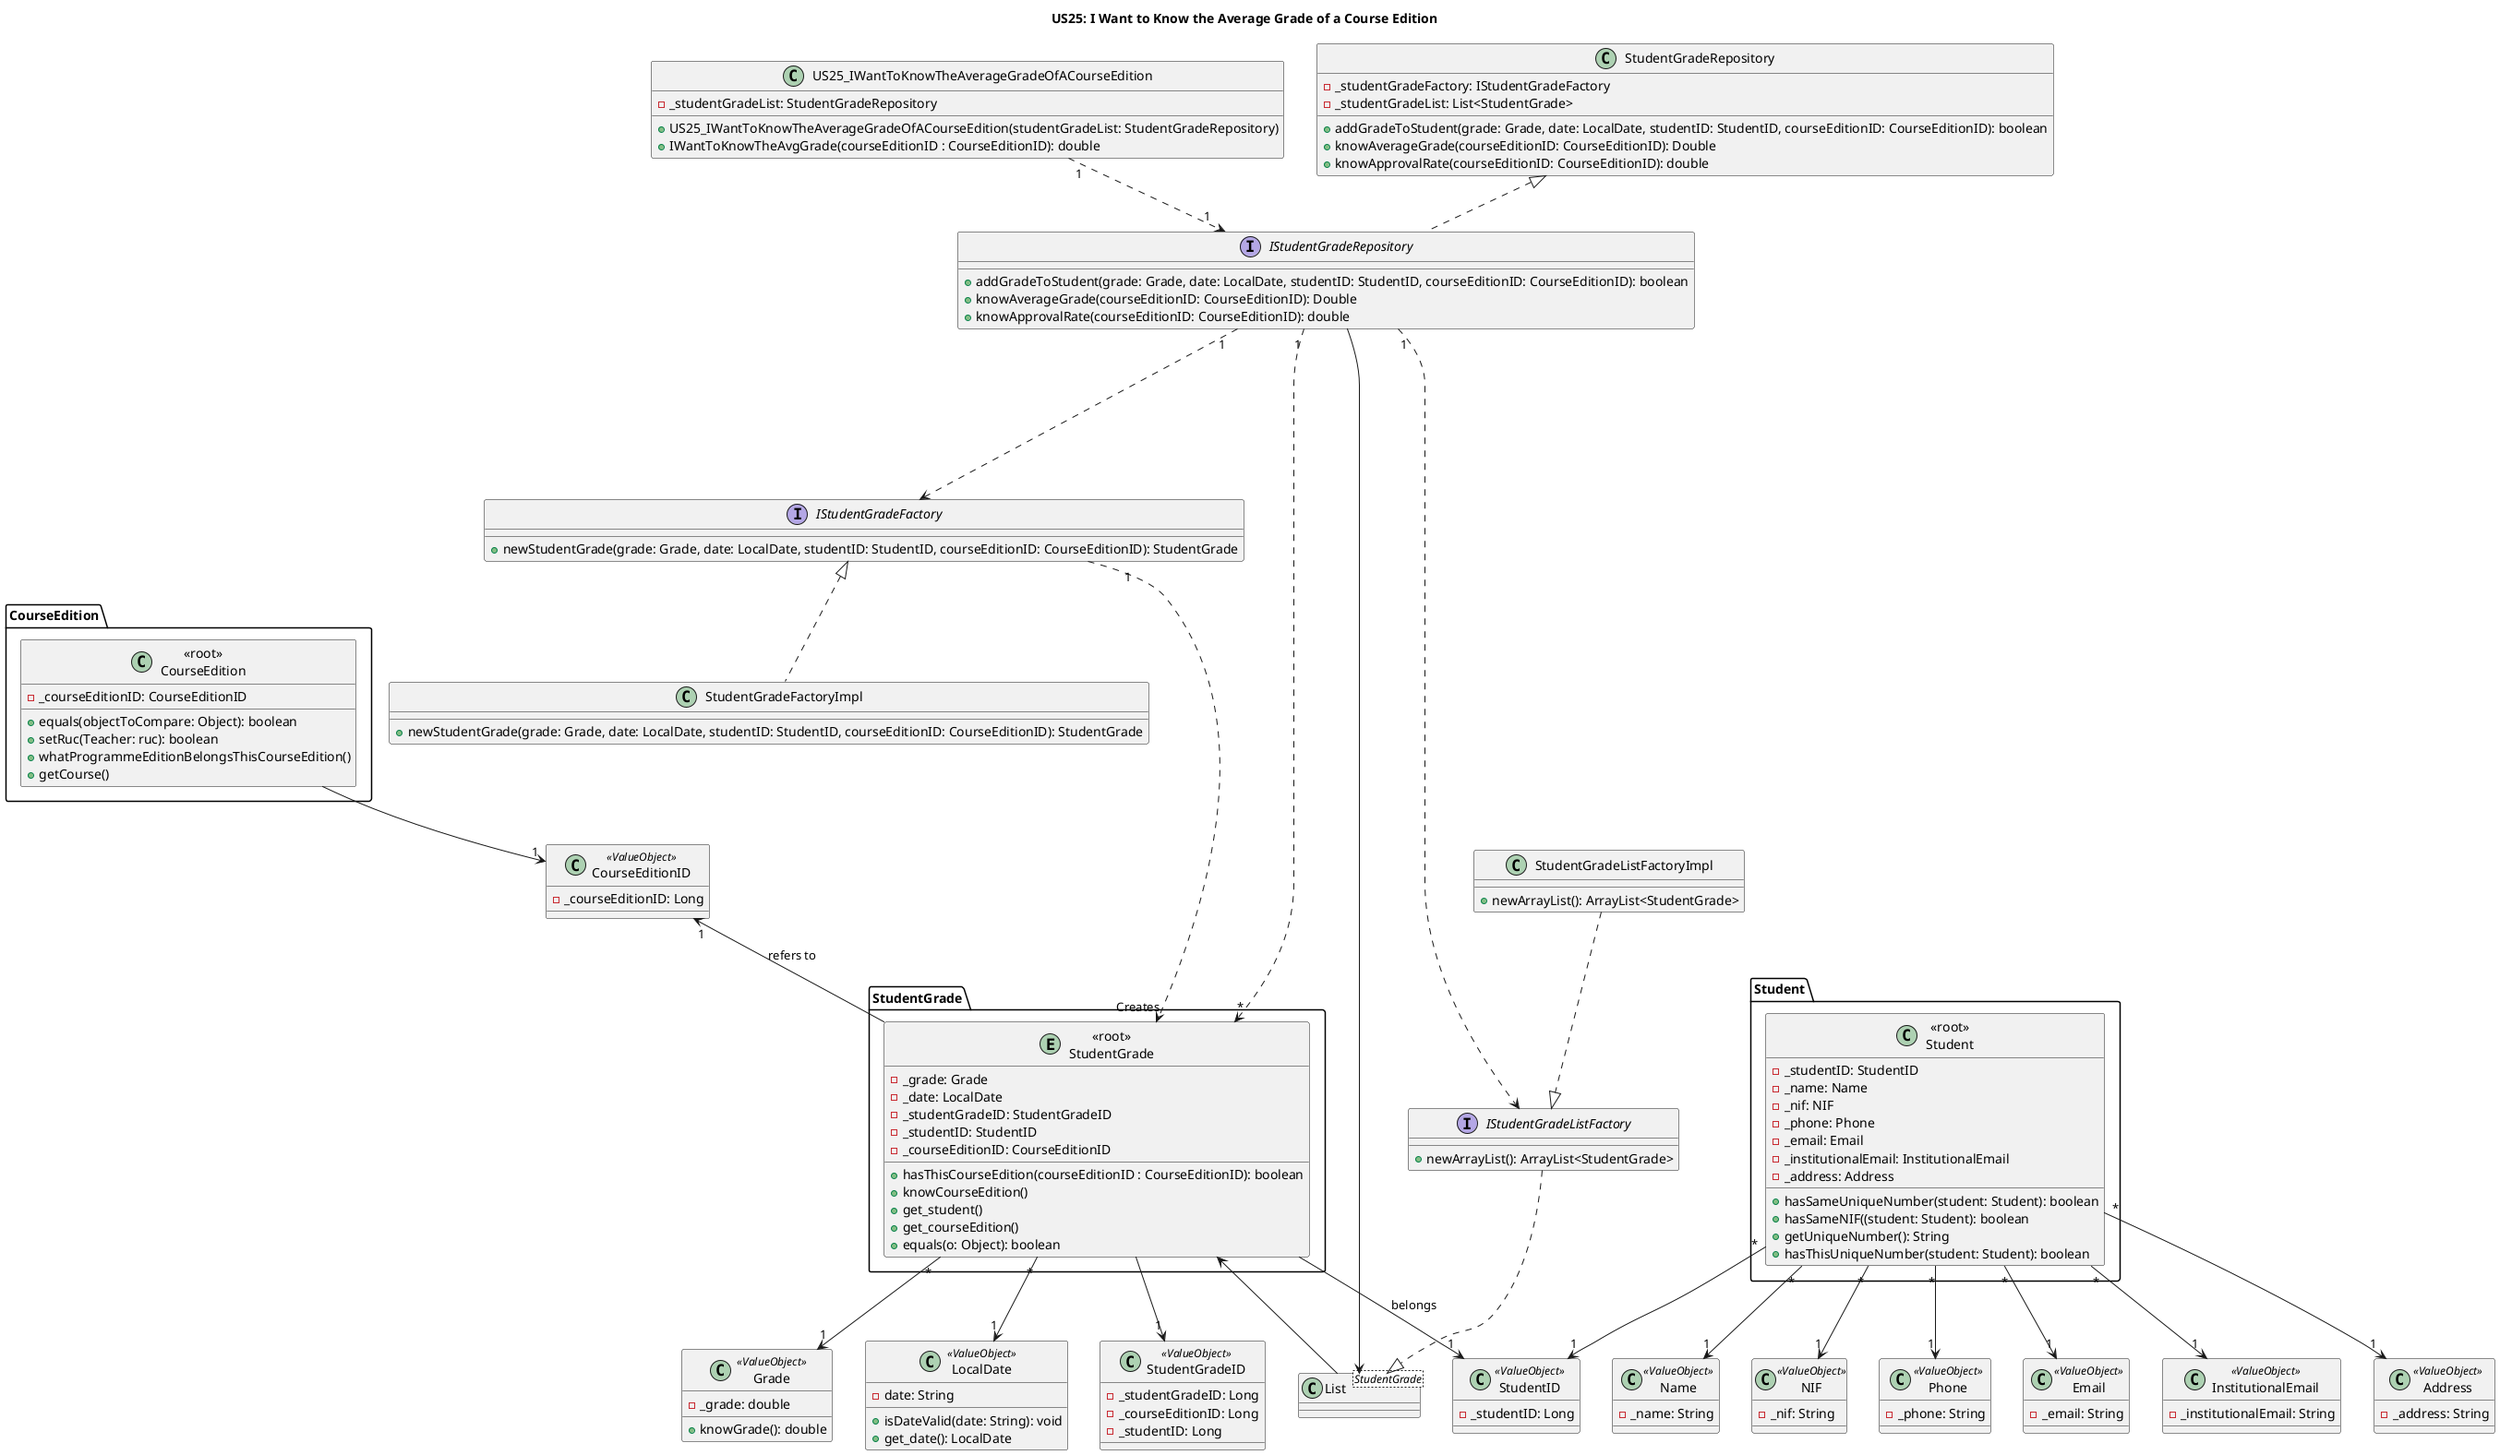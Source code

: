 @startuml
title US25: I Want to Know the Average Grade of a Course Edition


class US25_IWantToKnowTheAverageGradeOfACourseEdition {
    -_studentGradeList: StudentGradeRepository
    +US25_IWantToKnowTheAverageGradeOfACourseEdition(studentGradeList: StudentGradeRepository)
    +IWantToKnowTheAvgGrade(courseEditionID : CourseEditionID): double
}

package "StudentGrade" {
entity "<<root>>\nStudentGrade" {
    -_grade: Grade
    -_date: LocalDate
    -_studentGradeID: StudentGradeID
    -_studentID: StudentID
    -_courseEditionID: CourseEditionID
    +hasThisCourseEdition(courseEditionID : CourseEditionID): boolean
    +knowCourseEdition()
    +get_student()
    +get_courseEdition()
    +equals(o: Object): boolean
    }
}


class Grade <<ValueObject>> {
    -_grade: double
    +knowGrade(): double
}

class LocalDate <<ValueObject>> {
    -date: String
    +isDateValid(date: String): void
    +get_date(): LocalDate
}


class StudentGradeID <<ValueObject>> {
    -_studentGradeID: Long
    -_courseEditionID: Long
    -_studentID: Long
}

interface IStudentGradeFactory {
    +newStudentGrade(grade: Grade, date: LocalDate, studentID: StudentID, courseEditionID: CourseEditionID): StudentGrade
}

class StudentGradeFactoryImpl {
    +newStudentGrade(grade: Grade, date: LocalDate, studentID: StudentID, courseEditionID: CourseEditionID): StudentGrade
}

interface IStudentGradeListFactory {
    +newArrayList(): ArrayList<StudentGrade>
}

class StudentGradeListFactoryImpl {
    +newArrayList(): ArrayList<StudentGrade>
}

class StudentGradeRepository {
    -_studentGradeFactory: IStudentGradeFactory
    -_studentGradeList: List<StudentGrade>
    +addGradeToStudent(grade: Grade, date: LocalDate, studentID: StudentID, courseEditionID: CourseEditionID): boolean
    +knowAverageGrade(courseEditionID: CourseEditionID): Double
    +knowApprovalRate(courseEditionID: CourseEditionID): double
}

interface IStudentGradeRepository {
    +addGradeToStudent(grade: Grade, date: LocalDate, studentID: StudentID, courseEditionID: CourseEditionID): boolean
    +knowAverageGrade(courseEditionID: CourseEditionID): Double
    +knowApprovalRate(courseEditionID: CourseEditionID): double
}

class List<StudentGrade> {
}

package "Student" {
class "<<root>>\nStudent" {
    -_studentID: StudentID
    -_name: Name
    -_nif: NIF
    -_phone: Phone
    -_email: Email
    -_institutionalEmail: InstitutionalEmail
    -_address: Address
    +hasSameUniqueNumber(student: Student): boolean
    +hasSameNIF((student: Student): boolean
    +getUniqueNumber(): String
    +hasThisUniqueNumber(student: Student): boolean
    }
}

class Name <<ValueObject>> {
    -_name: String
}

class NIF <<ValueObject>> {
    -_nif: String
}

class Phone <<ValueObject>> {
    -_phone: String
}

class Email <<ValueObject>> {
    -_email: String
}

class InstitutionalEmail <<ValueObject>> {
    -_institutionalEmail: String
}

class Address <<ValueObject>> {
    -_address: String
}


class StudentID <<ValueObject>> {
    -_studentID: Long
}

package "CourseEdition" {
class "<<root>>\nCourseEdition" {
    -_courseEditionID: CourseEditionID
    +equals(objectToCompare: Object): boolean
    +setRuc(Teacher: ruc): boolean
    +whatProgrammeEditionBelongsThisCourseEdition()
    +getCourse()
    }
}

class CourseEditionID <<ValueObject>> {
    -_courseEditionID: Long
}

"<<root>>\nStudentGrade" "*" --> "1" Grade
"<<root>>\nStudentGrade" "*" --> "1" LocalDate
"<<root>>\nStudentGrade" --> "1" StudentID: belongs
"<<root>>\nStudentGrade" --> "1" StudentGradeID
"<<root>>\nStudentGrade" -up-> "1" CourseEditionID : refers to
"<<root>>\nStudent" "*" --> "1" Name
"<<root>>\nStudent" "*" --> "1" NIF
"<<root>>\nStudent" "*" --> "1" Email
"<<root>>\nStudent" "*" --> "1" Phone
"<<root>>\nStudent" "*" --> "1" Address
"<<root>>\nStudent" "*" --> "1" StudentID
"<<root>>\nStudent" "*" --> "1" InstitutionalEmail
IStudentGradeRepository "1" ....> IStudentGradeFactory
IStudentGradeRepository "1" ....>  IStudentGradeListFactory
IStudentGradeFactory "1" ....> "Creates" "<<root>>\nStudentGrade"
StudentGradeListFactoryImpl ..|>  IStudentGradeListFactory
IStudentGradeFactory  <|..  StudentGradeFactoryImpl
IStudentGradeListFactory ..|> List
"<<root>>\nStudentGrade" <-- List
StudentGradeRepository <|.. IStudentGradeRepository
List <-- IStudentGradeRepository

"<<root>>\nCourseEdition" --> "1" CourseEditionID

IStudentGradeRepository "1" ....> "*" "<<root>>\nStudentGrade"

US25_IWantToKnowTheAverageGradeOfACourseEdition "1" ..> "1" IStudentGradeRepository
@enduml